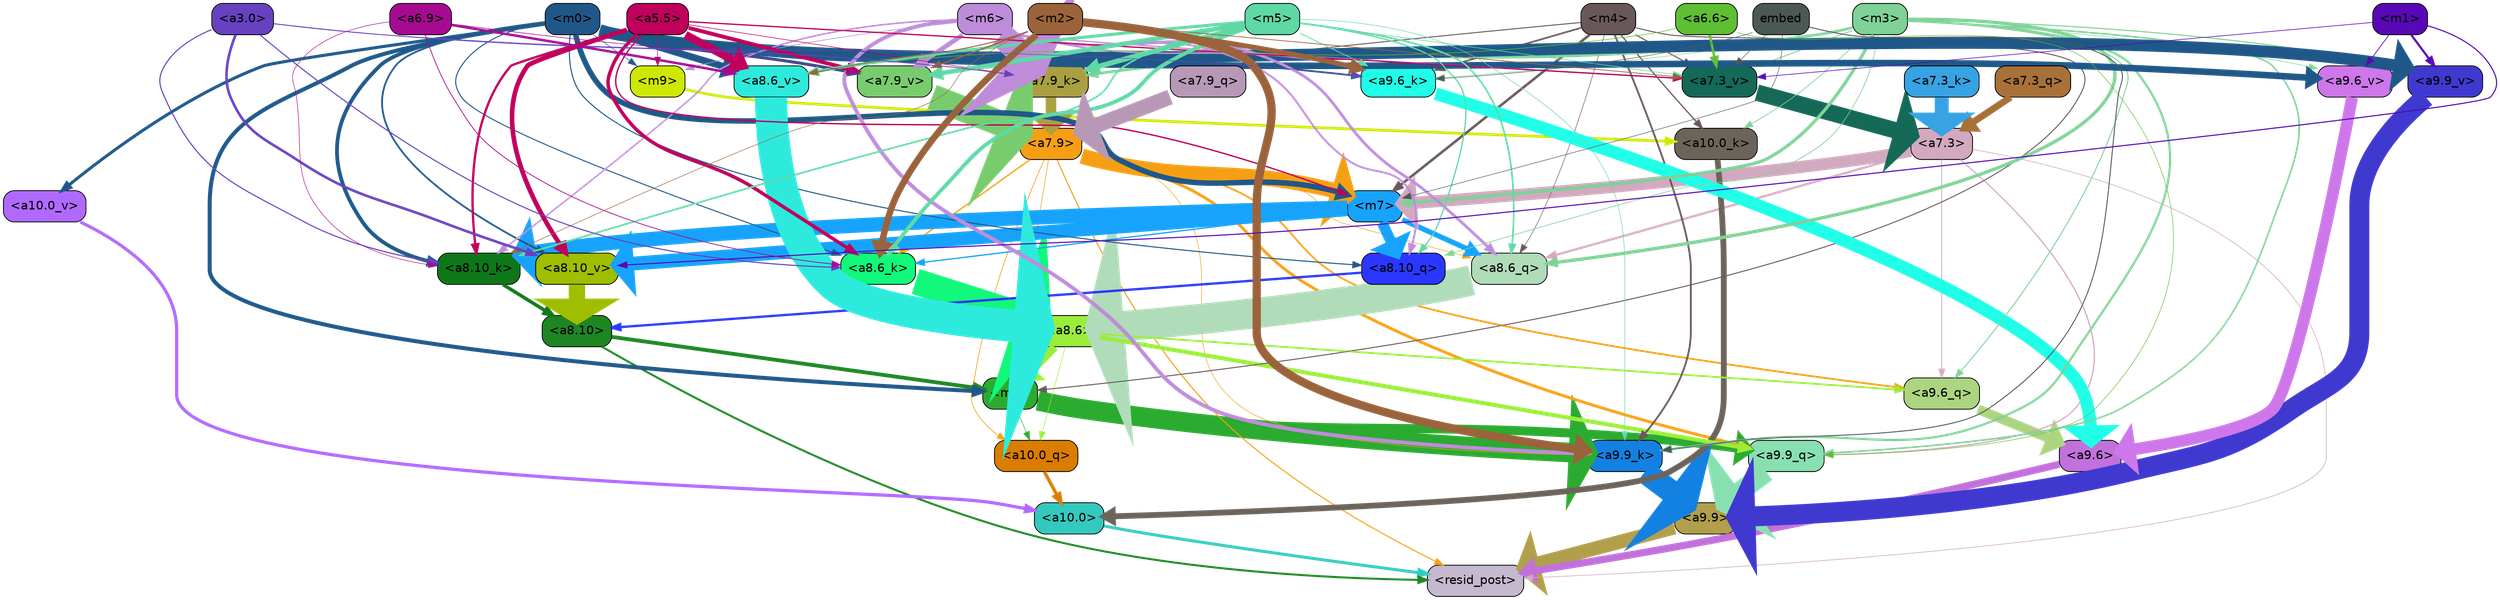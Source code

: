 strict digraph "" {
	graph [bgcolor=transparent,
		layout=dot,
		overlap=false,
		splines=true
	];
	"<a10.0>"	[color=black,
		fillcolor="#34c9be",
		fontname=Helvetica,
		shape=box,
		style="filled, rounded"];
	"<resid_post>"	[color=black,
		fillcolor="#c5b9d0",
		fontname=Helvetica,
		shape=box,
		style="filled, rounded"];
	"<a10.0>" -> "<resid_post>"	[color="#34c9be",
		penwidth=3.4253244400024414];
	"<a9.9>"	[color=black,
		fillcolor="#b19f4c",
		fontname=Helvetica,
		shape=box,
		style="filled, rounded"];
	"<a9.9>" -> "<resid_post>"	[color="#b19f4c",
		penwidth=16.05378818511963];
	"<a9.6>"	[color=black,
		fillcolor="#c271db",
		fontname=Helvetica,
		shape=box,
		style="filled, rounded"];
	"<a9.6>" -> "<resid_post>"	[color="#c271db",
		penwidth=8.33797836303711];
	"<a8.10>"	[color=black,
		fillcolor="#1d8623",
		fontname=Helvetica,
		shape=box,
		style="filled, rounded"];
	"<a8.10>" -> "<resid_post>"	[color="#1d8623",
		penwidth=2.3390636444091797];
	"<m8>"	[color=black,
		fillcolor="#2bab30",
		fontname=Helvetica,
		shape=box,
		style="filled, rounded"];
	"<a8.10>" -> "<m8>"	[color="#1d8623",
		penwidth=4.388927459716797];
	"<a7.9>"	[color=black,
		fillcolor="#f69f14",
		fontname=Helvetica,
		shape=box,
		style="filled, rounded"];
	"<a7.9>" -> "<resid_post>"	[color="#f69f14",
		penwidth=1.1926651000976562];
	"<a10.0_q>"	[color=black,
		fillcolor="#da7d02",
		fontname=Helvetica,
		shape=box,
		style="filled, rounded"];
	"<a7.9>" -> "<a10.0_q>"	[color="#f69f14",
		penwidth=0.7811813354492188];
	"<a7.9>" -> "<m8>"	[color="#f69f14",
		penwidth=0.6738662719726562];
	"<a9.9_q>"	[color=black,
		fillcolor="#88e0b1",
		fontname=Helvetica,
		shape=box,
		style="filled, rounded"];
	"<a7.9>" -> "<a9.9_q>"	[color="#f69f14",
		penwidth=3.33896541595459];
	"<a9.6_q>"	[color=black,
		fillcolor="#add480",
		fontname=Helvetica,
		shape=box,
		style="filled, rounded"];
	"<a7.9>" -> "<a9.6_q>"	[color="#f69f14",
		penwidth=2.0531044006347656];
	"<a9.9_k>"	[color=black,
		fillcolor="#1381e1",
		fontname=Helvetica,
		shape=box,
		style="filled, rounded"];
	"<a7.9>" -> "<a9.9_k>"	[color="#f69f14",
		penwidth=0.6];
	"<a8.6_q>"	[color=black,
		fillcolor="#b0dcb9",
		fontname=Helvetica,
		shape=box,
		style="filled, rounded"];
	"<a7.9>" -> "<a8.6_q>"	[color="#f69f14",
		penwidth=0.6];
	"<a8.6_k>"	[color=black,
		fillcolor="#11f87a",
		fontname=Helvetica,
		shape=box,
		style="filled, rounded"];
	"<a7.9>" -> "<a8.6_k>"	[color="#f69f14",
		penwidth=1.5751152038574219];
	"<m7>"	[color=black,
		fillcolor="#17a3fb",
		fontname=Helvetica,
		shape=box,
		style="filled, rounded"];
	"<a7.9>" -> "<m7>"	[color="#f69f14",
		penwidth=17.67833709716797];
	"<a7.3>"	[color=black,
		fillcolor="#d2a9bf",
		fontname=Helvetica,
		shape=box,
		style="filled, rounded"];
	"<a7.3>" -> "<resid_post>"	[color="#d2a9bf",
		penwidth=0.7339706420898438];
	"<a7.3>" -> "<a9.9_q>"	[color="#d2a9bf",
		penwidth=1.3609809875488281];
	"<a7.3>" -> "<a9.6_q>"	[color="#d2a9bf",
		penwidth=0.9587650299072266];
	"<a7.3>" -> "<a8.6_q>"	[color="#d2a9bf",
		penwidth=2.597522735595703];
	"<a7.3>" -> "<m7>"	[color="#d2a9bf",
		penwidth=13.925512313842773];
	"<a10.0_q>" -> "<a10.0>"	[color="#da7d02",
		penwidth=3.861766815185547];
	"<a10.0_k>"	[color=black,
		fillcolor="#6c645b",
		fontname=Helvetica,
		shape=box,
		style="filled, rounded"];
	"<a10.0_k>" -> "<a10.0>"	[color="#6c645b",
		penwidth=6.691814422607422];
	"<a10.0_v>"	[color=black,
		fillcolor="#b069fe",
		fontname=Helvetica,
		shape=box,
		style="filled, rounded"];
	"<a10.0_v>" -> "<a10.0>"	[color="#b069fe",
		penwidth=3.703948974609375];
	"<m8>" -> "<a10.0_q>"	[color="#2bab30",
		penwidth=0.6];
	"<m8>" -> "<a9.9_q>"	[color="#2bab30",
		penwidth=10.407995223999023];
	"<m8>" -> "<a9.9_k>"	[color="#2bab30",
		penwidth=22.67278480529785];
	"<a8.6>"	[color=black,
		fillcolor="#9aed3b",
		fontname=Helvetica,
		shape=box,
		style="filled, rounded"];
	"<a8.6>" -> "<a10.0_q>"	[color="#9aed3b",
		penwidth=0.6];
	"<a8.6>" -> "<m8>"	[color="#9aed3b",
		penwidth=9.616483688354492];
	"<a8.6>" -> "<a9.9_q>"	[color="#9aed3b",
		penwidth=4.681654930114746];
	"<a8.6>" -> "<a9.6_q>"	[color="#9aed3b",
		penwidth=2.0046749114990234];
	"<m9>"	[color=black,
		fillcolor="#cde706",
		fontname=Helvetica,
		shape=box,
		style="filled, rounded"];
	"<m9>" -> "<a10.0_k>"	[color="#cde706",
		penwidth=3.1536026000976562];
	"<m4>"	[color=black,
		fillcolor="#69585a",
		fontname=Helvetica,
		shape=box,
		style="filled, rounded"];
	"<m4>" -> "<a10.0_k>"	[color="#69585a",
		penwidth=1.4532089233398438];
	"<m4>" -> "<m8>"	[color="#69585a",
		penwidth=1.1121444702148438];
	"<m4>" -> "<a9.9_k>"	[color="#69585a",
		penwidth=2.1296005249023438];
	"<a9.6_k>"	[color=black,
		fillcolor="#20fee8",
		fontname=Helvetica,
		shape=box,
		style="filled, rounded"];
	"<m4>" -> "<a9.6_k>"	[color="#69585a",
		penwidth=1.93524169921875];
	"<m4>" -> "<a8.6_q>"	[color="#69585a",
		penwidth=0.6086311340332031];
	"<m4>" -> "<m7>"	[color="#69585a",
		penwidth=2.9153175354003906];
	"<a7.9_k>"	[color=black,
		fillcolor="#aa9f41",
		fontname=Helvetica,
		shape=box,
		style="filled, rounded"];
	"<m4>" -> "<a7.9_k>"	[color="#69585a",
		penwidth=1.0983266830444336];
	"<a7.3_v>"	[color=black,
		fillcolor="#146957",
		fontname=Helvetica,
		shape=box,
		style="filled, rounded"];
	"<m4>" -> "<a7.3_v>"	[color="#69585a",
		penwidth=1.2746734619140625];
	"<m3>"	[color=black,
		fillcolor="#7fd197",
		fontname=Helvetica,
		shape=box,
		style="filled, rounded"];
	"<m3>" -> "<a10.0_k>"	[color="#7fd197",
		penwidth=0.8012542724609375];
	"<m3>" -> "<a9.9_q>"	[color="#7fd197",
		penwidth=1.8098411560058594];
	"<m3>" -> "<a9.6_q>"	[color="#7fd197",
		penwidth=1.0731983184814453];
	"<m3>" -> "<a9.9_k>"	[color="#7fd197",
		penwidth=2.538074493408203];
	"<m3>" -> "<a9.6_k>"	[color="#7fd197",
		penwidth=0.6];
	"<a9.9_v>"	[color=black,
		fillcolor="#3f39d0",
		fontname=Helvetica,
		shape=box,
		style="filled, rounded"];
	"<m3>" -> "<a9.9_v>"	[color="#7fd197",
		penwidth=1.1908531188964844];
	"<a9.6_v>"	[color=black,
		fillcolor="#cd77ea",
		fontname=Helvetica,
		shape=box,
		style="filled, rounded"];
	"<m3>" -> "<a9.6_v>"	[color="#7fd197",
		penwidth=0.6];
	"<a8.10_q>"	[color=black,
		fillcolor="#2b37ff",
		fontname=Helvetica,
		shape=box,
		style="filled, rounded"];
	"<m3>" -> "<a8.10_q>"	[color="#7fd197",
		penwidth=0.7969093322753906];
	"<m3>" -> "<a8.6_q>"	[color="#7fd197",
		penwidth=3.8069801330566406];
	"<m3>" -> "<m7>"	[color="#7fd197",
		penwidth=3.7463531494140625];
	"<m3>" -> "<a7.9_k>"	[color="#7fd197",
		penwidth=3.0535898208618164];
	"<a7.9_v>"	[color=black,
		fillcolor="#78cc6e",
		fontname=Helvetica,
		shape=box,
		style="filled, rounded"];
	"<m3>" -> "<a7.9_v>"	[color="#7fd197",
		penwidth=1.8027725219726562];
	"<m3>" -> "<a7.3_v>"	[color="#7fd197",
		penwidth=1.0946578979492188];
	"<m0>"	[color=black,
		fillcolor="#1f5888",
		fontname=Helvetica,
		shape=box,
		style="filled, rounded"];
	"<m0>" -> "<a10.0_v>"	[color="#1f5888",
		penwidth=3.520832061767578];
	"<m0>" -> "<m8>"	[color="#1f5888",
		penwidth=4.624839782714844];
	"<m0>" -> "<m9>"	[color="#1f5888",
		penwidth=0.6];
	"<m0>" -> "<a9.6_k>"	[color="#1f5888",
		penwidth=2.0742149353027344];
	"<m0>" -> "<a9.9_v>"	[color="#1f5888",
		penwidth=13.6649169921875];
	"<m0>" -> "<a9.6_v>"	[color="#1f5888",
		penwidth=7.575786590576172];
	"<m0>" -> "<a8.10_q>"	[color="#1f5888",
		penwidth=1.1731605529785156];
	"<a8.10_k>"	[color=black,
		fillcolor="#0e7819",
		fontname=Helvetica,
		shape=box,
		style="filled, rounded"];
	"<m0>" -> "<a8.10_k>"	[color="#1f5888",
		penwidth=4.350425720214844];
	"<m0>" -> "<a8.6_k>"	[color="#1f5888",
		penwidth=1.1486854553222656];
	"<a8.10_v>"	[color=black,
		fillcolor="#9fbd01",
		fontname=Helvetica,
		shape=box,
		style="filled, rounded"];
	"<m0>" -> "<a8.10_v>"	[color="#1f5888",
		penwidth=2.0526657104492188];
	"<a8.6_v>"	[color=black,
		fillcolor="#2deadd",
		fontname=Helvetica,
		shape=box,
		style="filled, rounded"];
	"<m0>" -> "<a8.6_v>"	[color="#1f5888",
		penwidth=7.951751708984375];
	"<m0>" -> "<m7>"	[color="#1f5888",
		penwidth=6.283721923828125];
	"<m0>" -> "<a7.9_v>"	[color="#1f5888",
		penwidth=3.447589874267578];
	"<m6>"	[color=black,
		fillcolor="#be8cd9",
		fontname=Helvetica,
		shape=box,
		style="filled, rounded"];
	"<m6>" -> "<m9>"	[color="#be8cd9",
		penwidth=0.7276992797851562];
	"<m6>" -> "<a9.9_k>"	[color="#be8cd9",
		penwidth=4.405937194824219];
	"<m6>" -> "<a9.6_k>"	[color="#be8cd9",
		penwidth=1.6540985107421875];
	"<m6>" -> "<a8.10_q>"	[color="#be8cd9",
		penwidth=2.2618331909179688];
	"<m6>" -> "<a8.6_q>"	[color="#be8cd9",
		penwidth=3.241657257080078];
	"<m6>" -> "<a8.10_k>"	[color="#be8cd9",
		penwidth=1.733642578125];
	"<m6>" -> "<a7.9_k>"	[color="#be8cd9",
		penwidth=29.52049446105957];
	"<m6>" -> "<a7.9_v>"	[color="#be8cd9",
		penwidth=5.381137847900391];
	"<m6>" -> "<a7.3_v>"	[color="#be8cd9",
		penwidth=1.3778877258300781];
	"<a5.5>"	[color=black,
		fillcolor="#bf015b",
		fontname=Helvetica,
		shape=box,
		style="filled, rounded"];
	"<a5.5>" -> "<m9>"	[color="#bf015b",
		penwidth=0.6];
	"<a5.5>" -> "<a8.10_k>"	[color="#bf015b",
		penwidth=2.6749038696289062];
	"<a5.5>" -> "<a8.6_k>"	[color="#bf015b",
		penwidth=3.9810218811035156];
	"<a5.5>" -> "<a8.10_v>"	[color="#bf015b",
		penwidth=5.2978057861328125];
	"<a5.5>" -> "<a8.6_v>"	[color="#bf015b",
		penwidth=9.177913665771484];
	"<a5.5>" -> "<m7>"	[color="#bf015b",
		penwidth=1.5525360107421875];
	"<a5.5>" -> "<a7.9_k>"	[color="#bf015b",
		penwidth=0.6708955764770508];
	"<a5.5>" -> "<a7.9_v>"	[color="#bf015b",
		penwidth=4.432796478271484];
	"<a5.5>" -> "<a7.3_v>"	[color="#bf015b",
		penwidth=1.4417800903320312];
	"<a9.9_q>" -> "<a9.9>"	[color="#88e0b1",
		penwidth=23.20368194580078];
	"<a9.6_q>" -> "<a9.6>"	[color="#add480",
		penwidth=11.181507110595703];
	"<a9.9_k>" -> "<a9.9>"	[color="#1381e1",
		penwidth=26.641464233398438];
	"<a9.6_k>" -> "<a9.6>"	[color="#20fee8",
		penwidth=14.532459259033203];
	"<a9.9_v>" -> "<a9.9>"	[color="#3f39d0",
		penwidth=23.02225112915039];
	"<a9.6_v>" -> "<a9.6>"	[color="#cd77ea",
		penwidth=13.634431838989258];
	"<a6.6>"	[color=black,
		fillcolor="#5ebe34",
		fontname=Helvetica,
		shape=box,
		style="filled, rounded"];
	"<a6.6>" -> "<a9.9_q>"	[color="#5ebe34",
		penwidth=0.6];
	"<a6.6>" -> "<a8.6_v>"	[color="#5ebe34",
		penwidth=0.6731643676757812];
	"<a6.6>" -> "<a7.3_v>"	[color="#5ebe34",
		penwidth=2.8381996154785156];
	"<m5>"	[color=black,
		fillcolor="#5fd8a5",
		fontname=Helvetica,
		shape=box,
		style="filled, rounded"];
	"<m5>" -> "<a9.9_k>"	[color="#5fd8a5",
		penwidth=0.6];
	"<m5>" -> "<a9.6_k>"	[color="#5fd8a5",
		penwidth=0.9087238311767578];
	"<m5>" -> "<a8.10_q>"	[color="#5fd8a5",
		penwidth=1.3886604309082031];
	"<m5>" -> "<a8.6_q>"	[color="#5fd8a5",
		penwidth=1.8975334167480469];
	"<m5>" -> "<a8.10_k>"	[color="#5fd8a5",
		penwidth=1.9560012817382812];
	"<m5>" -> "<a8.6_k>"	[color="#5fd8a5",
		penwidth=4.4348602294921875];
	"<m5>" -> "<a8.6_v>"	[color="#5fd8a5",
		penwidth=3.547332763671875];
	"<m5>" -> "<a7.9_k>"	[color="#5fd8a5",
		penwidth=5.895898818969727];
	"<m5>" -> "<a7.9_v>"	[color="#5fd8a5",
		penwidth=5.163473129272461];
	"<m5>" -> "<a7.3_v>"	[color="#5fd8a5",
		penwidth=0.7120857238769531];
	"<m2>"	[color=black,
		fillcolor="#9b633b",
		fontname=Helvetica,
		shape=box,
		style="filled, rounded"];
	"<m2>" -> "<a9.9_k>"	[color="#9b633b",
		penwidth=9.546476364135742];
	"<m2>" -> "<a9.6_k>"	[color="#9b633b",
		penwidth=5.765581130981445];
	"<m2>" -> "<a8.10_k>"	[color="#9b633b",
		penwidth=0.6];
	"<m2>" -> "<a8.6_k>"	[color="#9b633b",
		penwidth=7.5130767822265625];
	"<m2>" -> "<a8.6_v>"	[color="#9b633b",
		penwidth=1.1399917602539062];
	"<m2>" -> "<a7.9_v>"	[color="#9b633b",
		penwidth=1.5795440673828125];
	"<m2>" -> "<a7.3_v>"	[color="#9b633b",
		penwidth=0.8394660949707031];
	embed	[color=black,
		fillcolor="#4c5854",
		fontname=Helvetica,
		shape=box,
		style="filled, rounded"];
	embed -> "<a9.9_k>"	[color="#4c5854",
		penwidth=1.044057846069336];
	embed -> "<a9.6_k>"	[color="#4c5854",
		penwidth=0.6];
	embed -> "<m7>"	[color="#4c5854",
		penwidth=0.6];
	embed -> "<a7.3_v>"	[color="#4c5854",
		penwidth=0.6];
	"<a3.0>"	[color=black,
		fillcolor="#6741c0",
		fontname=Helvetica,
		shape=box,
		style="filled, rounded"];
	"<a3.0>" -> "<a9.6_k>"	[color="#6741c0",
		penwidth=0.6];
	"<a3.0>" -> "<a8.10_k>"	[color="#6741c0",
		penwidth=1.2375259399414062];
	"<a3.0>" -> "<a8.6_k>"	[color="#6741c0",
		penwidth=1.2278594970703125];
	"<a3.0>" -> "<a8.10_v>"	[color="#6741c0",
		penwidth=2.9724464416503906];
	"<a3.0>" -> "<a7.9_k>"	[color="#6741c0",
		penwidth=0.9558658599853516];
	"<m1>"	[color=black,
		fillcolor="#5808b5",
		fontname=Helvetica,
		shape=box,
		style="filled, rounded"];
	"<m1>" -> "<a9.9_v>"	[color="#5808b5",
		penwidth=2.484710693359375];
	"<m1>" -> "<a9.6_v>"	[color="#5808b5",
		penwidth=0.8296928405761719];
	"<m1>" -> "<a8.10_v>"	[color="#5808b5",
		penwidth=1.2231903076171875];
	"<m1>" -> "<a7.3_v>"	[color="#5808b5",
		penwidth=0.7203178405761719];
	"<a8.10_q>" -> "<a8.10>"	[color="#2b37ff",
		penwidth=2.6974411010742188];
	"<a8.6_q>" -> "<a8.6>"	[color="#b0dcb9",
		penwidth=34.91962909698486];
	"<a8.10_k>" -> "<a8.10>"	[color="#0e7819",
		penwidth=3.9815139770507812];
	"<a8.6_k>" -> "<a8.6>"	[color="#11f87a",
		penwidth=30.12779998779297];
	"<a8.10_v>" -> "<a8.10>"	[color="#9fbd01",
		penwidth=18.80433464050293];
	"<a8.6_v>" -> "<a8.6>"	[color="#2deadd",
		penwidth=37.04597568511963];
	"<m7>" -> "<a8.10_q>"	[color="#17a3fb",
		penwidth=12.189899444580078];
	"<m7>" -> "<a8.6_q>"	[color="#17a3fb",
		penwidth=5.949329376220703];
	"<m7>" -> "<a8.10_k>"	[color="#17a3fb",
		penwidth=16.634174346923828];
	"<m7>" -> "<a8.6_k>"	[color="#17a3fb",
		penwidth=1.4160232543945312];
	"<m7>" -> "<a8.10_v>"	[color="#17a3fb",
		penwidth=15.893604278564453];
	"<a6.9>"	[color=black,
		fillcolor="#a60a91",
		fontname=Helvetica,
		shape=box,
		style="filled, rounded"];
	"<a6.9>" -> "<a8.10_k>"	[color="#a60a91",
		penwidth=0.6];
	"<a6.9>" -> "<a8.6_k>"	[color="#a60a91",
		penwidth=0.8667373657226562];
	"<a6.9>" -> "<a8.6_v>"	[color="#a60a91",
		penwidth=2.8011817932128906];
	"<a6.9>" -> "<a7.9_v>"	[color="#a60a91",
		penwidth=0.6784553527832031];
	"<a7.9_q>"	[color=black,
		fillcolor="#b799b7",
		fontname=Helvetica,
		shape=box,
		style="filled, rounded"];
	"<a7.9_q>" -> "<a7.9>"	[color="#b799b7",
		penwidth=17.651885986328125];
	"<a7.3_q>"	[color=black,
		fillcolor="#a77139",
		fontname=Helvetica,
		shape=box,
		style="filled, rounded"];
	"<a7.3_q>" -> "<a7.3>"	[color="#a77139",
		penwidth=7.866306304931641];
	"<a7.9_k>" -> "<a7.9>"	[color="#aa9f41",
		penwidth=12.17039680480957];
	"<a7.3_k>"	[color=black,
		fillcolor="#37a3e3",
		fontname=Helvetica,
		shape=box,
		style="filled, rounded"];
	"<a7.3_k>" -> "<a7.3>"	[color="#37a3e3",
		penwidth=16.016246795654297];
	"<a7.9_v>" -> "<a7.9>"	[color="#78cc6e",
		penwidth=29.394658088684082];
	"<a7.3_v>" -> "<a7.3>"	[color="#146957",
		penwidth=19.01776695251465];
}
